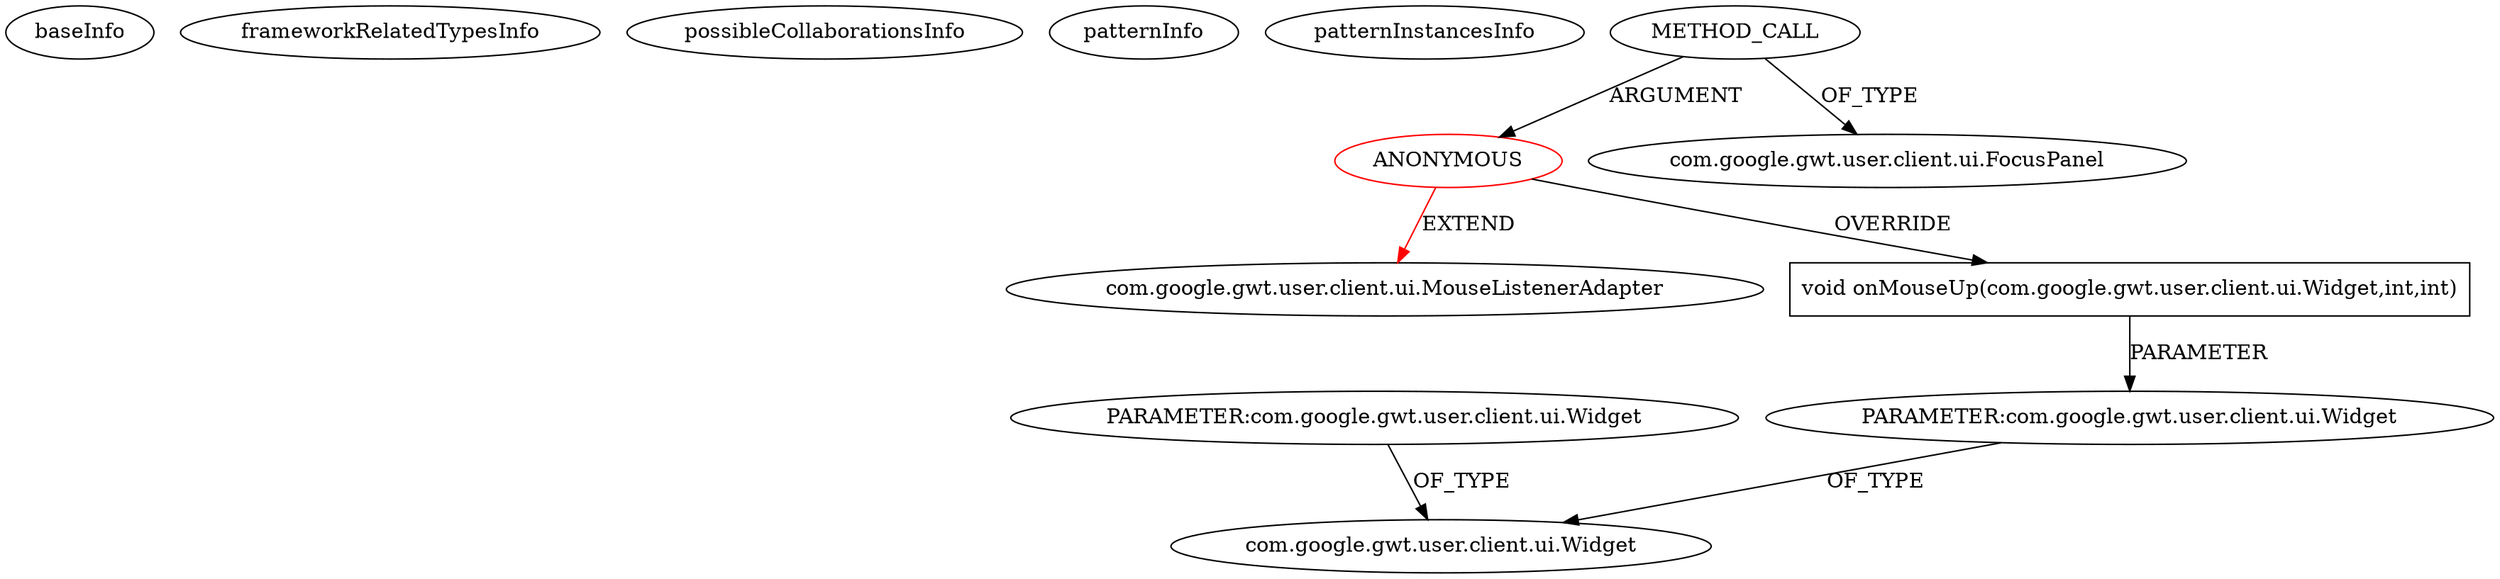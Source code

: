 digraph {
baseInfo[graphId=1301,category="pattern",isAnonymous=true,possibleRelation=false]
frameworkRelatedTypesInfo[0="com.google.gwt.user.client.ui.MouseListenerAdapter"]
possibleCollaborationsInfo[]
patternInfo[frequency=2.0,patternRootClient=0]
patternInstancesInfo[0="hmiguellima-ugat~/hmiguellima-ugat/ugat-master/src/org/ucp/gwt/widgets/ImageButton.java~void ImageButton(java.lang.String)~2995",1="hmiguellima-ugat~/hmiguellima-ugat/ugat-master/src/org/ucp/gwt/widgets/TooltipMouseListener.java~void TooltipMouseListener(java.lang.String,java.lang.String)~2971"]
1[label="com.google.gwt.user.client.ui.MouseListenerAdapter",vertexType="FRAMEWORK_CLASS_TYPE",isFrameworkType=false]
0[label="ANONYMOUS",vertexType="ROOT_ANONYMOUS_DECLARATION",isFrameworkType=false,color=red]
2[label="METHOD_CALL",vertexType="OUTSIDE_CALL",isFrameworkType=false]
10[label="void onMouseUp(com.google.gwt.user.client.ui.Widget,int,int)",vertexType="OVERRIDING_METHOD_DECLARATION",isFrameworkType=false,shape=box]
11[label="PARAMETER:com.google.gwt.user.client.ui.Widget",vertexType="PARAMETER_DECLARATION",isFrameworkType=false]
3[label="com.google.gwt.user.client.ui.FocusPanel",vertexType="FRAMEWORK_CLASS_TYPE",isFrameworkType=false]
6[label="com.google.gwt.user.client.ui.Widget",vertexType="FRAMEWORK_CLASS_TYPE",isFrameworkType=false]
5[label="PARAMETER:com.google.gwt.user.client.ui.Widget",vertexType="PARAMETER_DECLARATION",isFrameworkType=false]
0->10[label="OVERRIDE"]
5->6[label="OF_TYPE"]
2->0[label="ARGUMENT"]
10->11[label="PARAMETER"]
11->6[label="OF_TYPE"]
0->1[label="EXTEND",color=red]
2->3[label="OF_TYPE"]
}
